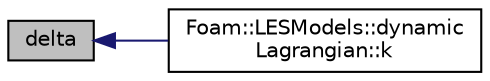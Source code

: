 digraph "delta"
{
  bgcolor="transparent";
  edge [fontname="Helvetica",fontsize="10",labelfontname="Helvetica",labelfontsize="10"];
  node [fontname="Helvetica",fontsize="10",shape=record];
  rankdir="LR";
  Node1 [label="delta",height=0.2,width=0.4,color="black", fillcolor="grey75", style="filled", fontcolor="black"];
  Node1 -> Node2 [dir="back",color="midnightblue",fontsize="10",style="solid",fontname="Helvetica"];
  Node2 [label="Foam::LESModels::dynamic\lLagrangian::k",height=0.2,width=0.4,color="black",URL="$a00603.html#a49a7ab4748ef69d88e83b0d8c2861f72",tooltip="Return SGS kinetic energy. "];
}
